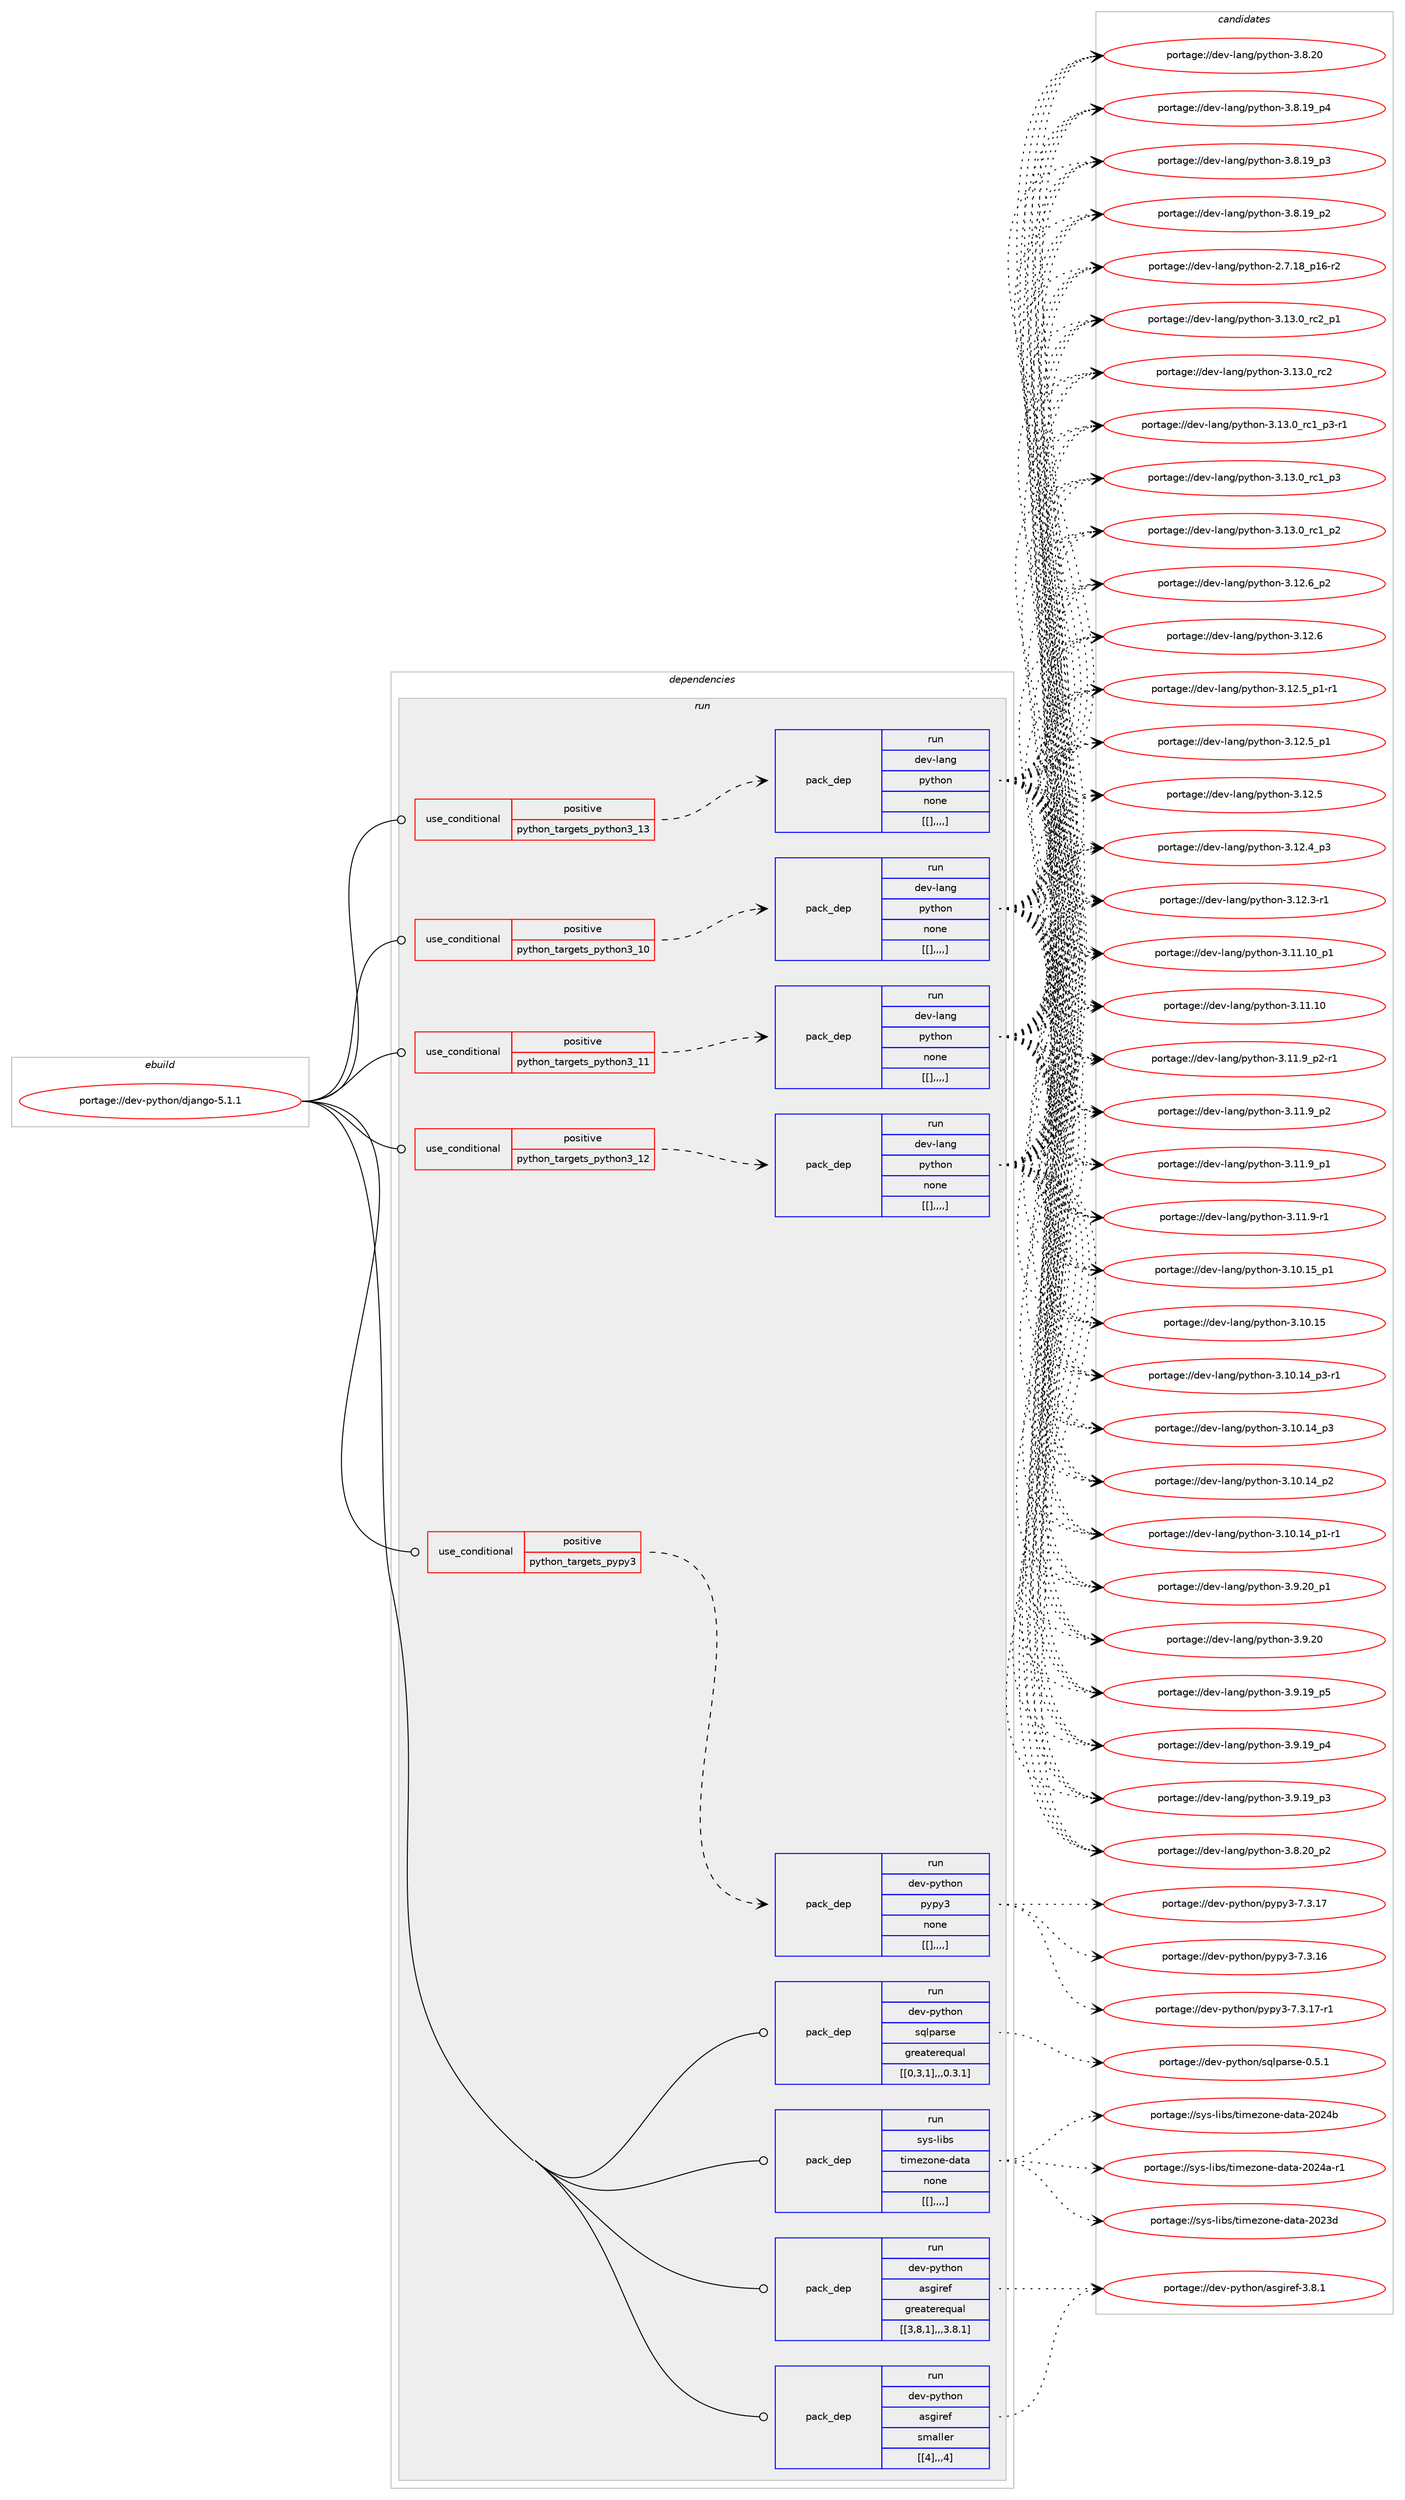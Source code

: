 digraph prolog {

# *************
# Graph options
# *************

newrank=true;
concentrate=true;
compound=true;
graph [rankdir=LR,fontname=Helvetica,fontsize=10,ranksep=1.5];#, ranksep=2.5, nodesep=0.2];
edge  [arrowhead=vee];
node  [fontname=Helvetica,fontsize=10];

# **********
# The ebuild
# **********

subgraph cluster_leftcol {
color=gray;
label=<<i>ebuild</i>>;
id [label="portage://dev-python/django-5.1.1", color=red, width=4, href="../dev-python/django-5.1.1.svg"];
}

# ****************
# The dependencies
# ****************

subgraph cluster_midcol {
color=gray;
label=<<i>dependencies</i>>;
subgraph cluster_compile {
fillcolor="#eeeeee";
style=filled;
label=<<i>compile</i>>;
}
subgraph cluster_compileandrun {
fillcolor="#eeeeee";
style=filled;
label=<<i>compile and run</i>>;
}
subgraph cluster_run {
fillcolor="#eeeeee";
style=filled;
label=<<i>run</i>>;
subgraph cond33441 {
dependency146916 [label=<<TABLE BORDER="0" CELLBORDER="1" CELLSPACING="0" CELLPADDING="4"><TR><TD ROWSPAN="3" CELLPADDING="10">use_conditional</TD></TR><TR><TD>positive</TD></TR><TR><TD>python_targets_pypy3</TD></TR></TABLE>>, shape=none, color=red];
subgraph pack112263 {
dependency146917 [label=<<TABLE BORDER="0" CELLBORDER="1" CELLSPACING="0" CELLPADDING="4" WIDTH="220"><TR><TD ROWSPAN="6" CELLPADDING="30">pack_dep</TD></TR><TR><TD WIDTH="110">run</TD></TR><TR><TD>dev-python</TD></TR><TR><TD>pypy3</TD></TR><TR><TD>none</TD></TR><TR><TD>[[],,,,]</TD></TR></TABLE>>, shape=none, color=blue];
}
dependency146916:e -> dependency146917:w [weight=20,style="dashed",arrowhead="vee"];
}
id:e -> dependency146916:w [weight=20,style="solid",arrowhead="odot"];
subgraph cond33442 {
dependency146918 [label=<<TABLE BORDER="0" CELLBORDER="1" CELLSPACING="0" CELLPADDING="4"><TR><TD ROWSPAN="3" CELLPADDING="10">use_conditional</TD></TR><TR><TD>positive</TD></TR><TR><TD>python_targets_python3_10</TD></TR></TABLE>>, shape=none, color=red];
subgraph pack112264 {
dependency146919 [label=<<TABLE BORDER="0" CELLBORDER="1" CELLSPACING="0" CELLPADDING="4" WIDTH="220"><TR><TD ROWSPAN="6" CELLPADDING="30">pack_dep</TD></TR><TR><TD WIDTH="110">run</TD></TR><TR><TD>dev-lang</TD></TR><TR><TD>python</TD></TR><TR><TD>none</TD></TR><TR><TD>[[],,,,]</TD></TR></TABLE>>, shape=none, color=blue];
}
dependency146918:e -> dependency146919:w [weight=20,style="dashed",arrowhead="vee"];
}
id:e -> dependency146918:w [weight=20,style="solid",arrowhead="odot"];
subgraph cond33443 {
dependency146920 [label=<<TABLE BORDER="0" CELLBORDER="1" CELLSPACING="0" CELLPADDING="4"><TR><TD ROWSPAN="3" CELLPADDING="10">use_conditional</TD></TR><TR><TD>positive</TD></TR><TR><TD>python_targets_python3_11</TD></TR></TABLE>>, shape=none, color=red];
subgraph pack112265 {
dependency146921 [label=<<TABLE BORDER="0" CELLBORDER="1" CELLSPACING="0" CELLPADDING="4" WIDTH="220"><TR><TD ROWSPAN="6" CELLPADDING="30">pack_dep</TD></TR><TR><TD WIDTH="110">run</TD></TR><TR><TD>dev-lang</TD></TR><TR><TD>python</TD></TR><TR><TD>none</TD></TR><TR><TD>[[],,,,]</TD></TR></TABLE>>, shape=none, color=blue];
}
dependency146920:e -> dependency146921:w [weight=20,style="dashed",arrowhead="vee"];
}
id:e -> dependency146920:w [weight=20,style="solid",arrowhead="odot"];
subgraph cond33444 {
dependency146922 [label=<<TABLE BORDER="0" CELLBORDER="1" CELLSPACING="0" CELLPADDING="4"><TR><TD ROWSPAN="3" CELLPADDING="10">use_conditional</TD></TR><TR><TD>positive</TD></TR><TR><TD>python_targets_python3_12</TD></TR></TABLE>>, shape=none, color=red];
subgraph pack112266 {
dependency146923 [label=<<TABLE BORDER="0" CELLBORDER="1" CELLSPACING="0" CELLPADDING="4" WIDTH="220"><TR><TD ROWSPAN="6" CELLPADDING="30">pack_dep</TD></TR><TR><TD WIDTH="110">run</TD></TR><TR><TD>dev-lang</TD></TR><TR><TD>python</TD></TR><TR><TD>none</TD></TR><TR><TD>[[],,,,]</TD></TR></TABLE>>, shape=none, color=blue];
}
dependency146922:e -> dependency146923:w [weight=20,style="dashed",arrowhead="vee"];
}
id:e -> dependency146922:w [weight=20,style="solid",arrowhead="odot"];
subgraph cond33445 {
dependency146924 [label=<<TABLE BORDER="0" CELLBORDER="1" CELLSPACING="0" CELLPADDING="4"><TR><TD ROWSPAN="3" CELLPADDING="10">use_conditional</TD></TR><TR><TD>positive</TD></TR><TR><TD>python_targets_python3_13</TD></TR></TABLE>>, shape=none, color=red];
subgraph pack112267 {
dependency146925 [label=<<TABLE BORDER="0" CELLBORDER="1" CELLSPACING="0" CELLPADDING="4" WIDTH="220"><TR><TD ROWSPAN="6" CELLPADDING="30">pack_dep</TD></TR><TR><TD WIDTH="110">run</TD></TR><TR><TD>dev-lang</TD></TR><TR><TD>python</TD></TR><TR><TD>none</TD></TR><TR><TD>[[],,,,]</TD></TR></TABLE>>, shape=none, color=blue];
}
dependency146924:e -> dependency146925:w [weight=20,style="dashed",arrowhead="vee"];
}
id:e -> dependency146924:w [weight=20,style="solid",arrowhead="odot"];
subgraph pack112268 {
dependency146926 [label=<<TABLE BORDER="0" CELLBORDER="1" CELLSPACING="0" CELLPADDING="4" WIDTH="220"><TR><TD ROWSPAN="6" CELLPADDING="30">pack_dep</TD></TR><TR><TD WIDTH="110">run</TD></TR><TR><TD>dev-python</TD></TR><TR><TD>asgiref</TD></TR><TR><TD>greaterequal</TD></TR><TR><TD>[[3,8,1],,,3.8.1]</TD></TR></TABLE>>, shape=none, color=blue];
}
id:e -> dependency146926:w [weight=20,style="solid",arrowhead="odot"];
subgraph pack112269 {
dependency146927 [label=<<TABLE BORDER="0" CELLBORDER="1" CELLSPACING="0" CELLPADDING="4" WIDTH="220"><TR><TD ROWSPAN="6" CELLPADDING="30">pack_dep</TD></TR><TR><TD WIDTH="110">run</TD></TR><TR><TD>dev-python</TD></TR><TR><TD>asgiref</TD></TR><TR><TD>smaller</TD></TR><TR><TD>[[4],,,4]</TD></TR></TABLE>>, shape=none, color=blue];
}
id:e -> dependency146927:w [weight=20,style="solid",arrowhead="odot"];
subgraph pack112270 {
dependency146928 [label=<<TABLE BORDER="0" CELLBORDER="1" CELLSPACING="0" CELLPADDING="4" WIDTH="220"><TR><TD ROWSPAN="6" CELLPADDING="30">pack_dep</TD></TR><TR><TD WIDTH="110">run</TD></TR><TR><TD>dev-python</TD></TR><TR><TD>sqlparse</TD></TR><TR><TD>greaterequal</TD></TR><TR><TD>[[0,3,1],,,0.3.1]</TD></TR></TABLE>>, shape=none, color=blue];
}
id:e -> dependency146928:w [weight=20,style="solid",arrowhead="odot"];
subgraph pack112271 {
dependency146929 [label=<<TABLE BORDER="0" CELLBORDER="1" CELLSPACING="0" CELLPADDING="4" WIDTH="220"><TR><TD ROWSPAN="6" CELLPADDING="30">pack_dep</TD></TR><TR><TD WIDTH="110">run</TD></TR><TR><TD>sys-libs</TD></TR><TR><TD>timezone-data</TD></TR><TR><TD>none</TD></TR><TR><TD>[[],,,,]</TD></TR></TABLE>>, shape=none, color=blue];
}
id:e -> dependency146929:w [weight=20,style="solid",arrowhead="odot"];
}
}

# **************
# The candidates
# **************

subgraph cluster_choices {
rank=same;
color=gray;
label=<<i>candidates</i>>;

subgraph choice112263 {
color=black;
nodesep=1;
choice100101118451121211161041111104711212111212151455546514649554511449 [label="portage://dev-python/pypy3-7.3.17-r1", color=red, width=4,href="../dev-python/pypy3-7.3.17-r1.svg"];
choice10010111845112121116104111110471121211121215145554651464955 [label="portage://dev-python/pypy3-7.3.17", color=red, width=4,href="../dev-python/pypy3-7.3.17.svg"];
choice10010111845112121116104111110471121211121215145554651464954 [label="portage://dev-python/pypy3-7.3.16", color=red, width=4,href="../dev-python/pypy3-7.3.16.svg"];
dependency146917:e -> choice100101118451121211161041111104711212111212151455546514649554511449:w [style=dotted,weight="100"];
dependency146917:e -> choice10010111845112121116104111110471121211121215145554651464955:w [style=dotted,weight="100"];
dependency146917:e -> choice10010111845112121116104111110471121211121215145554651464954:w [style=dotted,weight="100"];
}
subgraph choice112264 {
color=black;
nodesep=1;
choice100101118451089711010347112121116104111110455146495146489511499509511249 [label="portage://dev-lang/python-3.13.0_rc2_p1", color=red, width=4,href="../dev-lang/python-3.13.0_rc2_p1.svg"];
choice10010111845108971101034711212111610411111045514649514648951149950 [label="portage://dev-lang/python-3.13.0_rc2", color=red, width=4,href="../dev-lang/python-3.13.0_rc2.svg"];
choice1001011184510897110103471121211161041111104551464951464895114994995112514511449 [label="portage://dev-lang/python-3.13.0_rc1_p3-r1", color=red, width=4,href="../dev-lang/python-3.13.0_rc1_p3-r1.svg"];
choice100101118451089711010347112121116104111110455146495146489511499499511251 [label="portage://dev-lang/python-3.13.0_rc1_p3", color=red, width=4,href="../dev-lang/python-3.13.0_rc1_p3.svg"];
choice100101118451089711010347112121116104111110455146495146489511499499511250 [label="portage://dev-lang/python-3.13.0_rc1_p2", color=red, width=4,href="../dev-lang/python-3.13.0_rc1_p2.svg"];
choice100101118451089711010347112121116104111110455146495046549511250 [label="portage://dev-lang/python-3.12.6_p2", color=red, width=4,href="../dev-lang/python-3.12.6_p2.svg"];
choice10010111845108971101034711212111610411111045514649504654 [label="portage://dev-lang/python-3.12.6", color=red, width=4,href="../dev-lang/python-3.12.6.svg"];
choice1001011184510897110103471121211161041111104551464950465395112494511449 [label="portage://dev-lang/python-3.12.5_p1-r1", color=red, width=4,href="../dev-lang/python-3.12.5_p1-r1.svg"];
choice100101118451089711010347112121116104111110455146495046539511249 [label="portage://dev-lang/python-3.12.5_p1", color=red, width=4,href="../dev-lang/python-3.12.5_p1.svg"];
choice10010111845108971101034711212111610411111045514649504653 [label="portage://dev-lang/python-3.12.5", color=red, width=4,href="../dev-lang/python-3.12.5.svg"];
choice100101118451089711010347112121116104111110455146495046529511251 [label="portage://dev-lang/python-3.12.4_p3", color=red, width=4,href="../dev-lang/python-3.12.4_p3.svg"];
choice100101118451089711010347112121116104111110455146495046514511449 [label="portage://dev-lang/python-3.12.3-r1", color=red, width=4,href="../dev-lang/python-3.12.3-r1.svg"];
choice10010111845108971101034711212111610411111045514649494649489511249 [label="portage://dev-lang/python-3.11.10_p1", color=red, width=4,href="../dev-lang/python-3.11.10_p1.svg"];
choice1001011184510897110103471121211161041111104551464949464948 [label="portage://dev-lang/python-3.11.10", color=red, width=4,href="../dev-lang/python-3.11.10.svg"];
choice1001011184510897110103471121211161041111104551464949465795112504511449 [label="portage://dev-lang/python-3.11.9_p2-r1", color=red, width=4,href="../dev-lang/python-3.11.9_p2-r1.svg"];
choice100101118451089711010347112121116104111110455146494946579511250 [label="portage://dev-lang/python-3.11.9_p2", color=red, width=4,href="../dev-lang/python-3.11.9_p2.svg"];
choice100101118451089711010347112121116104111110455146494946579511249 [label="portage://dev-lang/python-3.11.9_p1", color=red, width=4,href="../dev-lang/python-3.11.9_p1.svg"];
choice100101118451089711010347112121116104111110455146494946574511449 [label="portage://dev-lang/python-3.11.9-r1", color=red, width=4,href="../dev-lang/python-3.11.9-r1.svg"];
choice10010111845108971101034711212111610411111045514649484649539511249 [label="portage://dev-lang/python-3.10.15_p1", color=red, width=4,href="../dev-lang/python-3.10.15_p1.svg"];
choice1001011184510897110103471121211161041111104551464948464953 [label="portage://dev-lang/python-3.10.15", color=red, width=4,href="../dev-lang/python-3.10.15.svg"];
choice100101118451089711010347112121116104111110455146494846495295112514511449 [label="portage://dev-lang/python-3.10.14_p3-r1", color=red, width=4,href="../dev-lang/python-3.10.14_p3-r1.svg"];
choice10010111845108971101034711212111610411111045514649484649529511251 [label="portage://dev-lang/python-3.10.14_p3", color=red, width=4,href="../dev-lang/python-3.10.14_p3.svg"];
choice10010111845108971101034711212111610411111045514649484649529511250 [label="portage://dev-lang/python-3.10.14_p2", color=red, width=4,href="../dev-lang/python-3.10.14_p2.svg"];
choice100101118451089711010347112121116104111110455146494846495295112494511449 [label="portage://dev-lang/python-3.10.14_p1-r1", color=red, width=4,href="../dev-lang/python-3.10.14_p1-r1.svg"];
choice100101118451089711010347112121116104111110455146574650489511249 [label="portage://dev-lang/python-3.9.20_p1", color=red, width=4,href="../dev-lang/python-3.9.20_p1.svg"];
choice10010111845108971101034711212111610411111045514657465048 [label="portage://dev-lang/python-3.9.20", color=red, width=4,href="../dev-lang/python-3.9.20.svg"];
choice100101118451089711010347112121116104111110455146574649579511253 [label="portage://dev-lang/python-3.9.19_p5", color=red, width=4,href="../dev-lang/python-3.9.19_p5.svg"];
choice100101118451089711010347112121116104111110455146574649579511252 [label="portage://dev-lang/python-3.9.19_p4", color=red, width=4,href="../dev-lang/python-3.9.19_p4.svg"];
choice100101118451089711010347112121116104111110455146574649579511251 [label="portage://dev-lang/python-3.9.19_p3", color=red, width=4,href="../dev-lang/python-3.9.19_p3.svg"];
choice100101118451089711010347112121116104111110455146564650489511250 [label="portage://dev-lang/python-3.8.20_p2", color=red, width=4,href="../dev-lang/python-3.8.20_p2.svg"];
choice10010111845108971101034711212111610411111045514656465048 [label="portage://dev-lang/python-3.8.20", color=red, width=4,href="../dev-lang/python-3.8.20.svg"];
choice100101118451089711010347112121116104111110455146564649579511252 [label="portage://dev-lang/python-3.8.19_p4", color=red, width=4,href="../dev-lang/python-3.8.19_p4.svg"];
choice100101118451089711010347112121116104111110455146564649579511251 [label="portage://dev-lang/python-3.8.19_p3", color=red, width=4,href="../dev-lang/python-3.8.19_p3.svg"];
choice100101118451089711010347112121116104111110455146564649579511250 [label="portage://dev-lang/python-3.8.19_p2", color=red, width=4,href="../dev-lang/python-3.8.19_p2.svg"];
choice100101118451089711010347112121116104111110455046554649569511249544511450 [label="portage://dev-lang/python-2.7.18_p16-r2", color=red, width=4,href="../dev-lang/python-2.7.18_p16-r2.svg"];
dependency146919:e -> choice100101118451089711010347112121116104111110455146495146489511499509511249:w [style=dotted,weight="100"];
dependency146919:e -> choice10010111845108971101034711212111610411111045514649514648951149950:w [style=dotted,weight="100"];
dependency146919:e -> choice1001011184510897110103471121211161041111104551464951464895114994995112514511449:w [style=dotted,weight="100"];
dependency146919:e -> choice100101118451089711010347112121116104111110455146495146489511499499511251:w [style=dotted,weight="100"];
dependency146919:e -> choice100101118451089711010347112121116104111110455146495146489511499499511250:w [style=dotted,weight="100"];
dependency146919:e -> choice100101118451089711010347112121116104111110455146495046549511250:w [style=dotted,weight="100"];
dependency146919:e -> choice10010111845108971101034711212111610411111045514649504654:w [style=dotted,weight="100"];
dependency146919:e -> choice1001011184510897110103471121211161041111104551464950465395112494511449:w [style=dotted,weight="100"];
dependency146919:e -> choice100101118451089711010347112121116104111110455146495046539511249:w [style=dotted,weight="100"];
dependency146919:e -> choice10010111845108971101034711212111610411111045514649504653:w [style=dotted,weight="100"];
dependency146919:e -> choice100101118451089711010347112121116104111110455146495046529511251:w [style=dotted,weight="100"];
dependency146919:e -> choice100101118451089711010347112121116104111110455146495046514511449:w [style=dotted,weight="100"];
dependency146919:e -> choice10010111845108971101034711212111610411111045514649494649489511249:w [style=dotted,weight="100"];
dependency146919:e -> choice1001011184510897110103471121211161041111104551464949464948:w [style=dotted,weight="100"];
dependency146919:e -> choice1001011184510897110103471121211161041111104551464949465795112504511449:w [style=dotted,weight="100"];
dependency146919:e -> choice100101118451089711010347112121116104111110455146494946579511250:w [style=dotted,weight="100"];
dependency146919:e -> choice100101118451089711010347112121116104111110455146494946579511249:w [style=dotted,weight="100"];
dependency146919:e -> choice100101118451089711010347112121116104111110455146494946574511449:w [style=dotted,weight="100"];
dependency146919:e -> choice10010111845108971101034711212111610411111045514649484649539511249:w [style=dotted,weight="100"];
dependency146919:e -> choice1001011184510897110103471121211161041111104551464948464953:w [style=dotted,weight="100"];
dependency146919:e -> choice100101118451089711010347112121116104111110455146494846495295112514511449:w [style=dotted,weight="100"];
dependency146919:e -> choice10010111845108971101034711212111610411111045514649484649529511251:w [style=dotted,weight="100"];
dependency146919:e -> choice10010111845108971101034711212111610411111045514649484649529511250:w [style=dotted,weight="100"];
dependency146919:e -> choice100101118451089711010347112121116104111110455146494846495295112494511449:w [style=dotted,weight="100"];
dependency146919:e -> choice100101118451089711010347112121116104111110455146574650489511249:w [style=dotted,weight="100"];
dependency146919:e -> choice10010111845108971101034711212111610411111045514657465048:w [style=dotted,weight="100"];
dependency146919:e -> choice100101118451089711010347112121116104111110455146574649579511253:w [style=dotted,weight="100"];
dependency146919:e -> choice100101118451089711010347112121116104111110455146574649579511252:w [style=dotted,weight="100"];
dependency146919:e -> choice100101118451089711010347112121116104111110455146574649579511251:w [style=dotted,weight="100"];
dependency146919:e -> choice100101118451089711010347112121116104111110455146564650489511250:w [style=dotted,weight="100"];
dependency146919:e -> choice10010111845108971101034711212111610411111045514656465048:w [style=dotted,weight="100"];
dependency146919:e -> choice100101118451089711010347112121116104111110455146564649579511252:w [style=dotted,weight="100"];
dependency146919:e -> choice100101118451089711010347112121116104111110455146564649579511251:w [style=dotted,weight="100"];
dependency146919:e -> choice100101118451089711010347112121116104111110455146564649579511250:w [style=dotted,weight="100"];
dependency146919:e -> choice100101118451089711010347112121116104111110455046554649569511249544511450:w [style=dotted,weight="100"];
}
subgraph choice112265 {
color=black;
nodesep=1;
choice100101118451089711010347112121116104111110455146495146489511499509511249 [label="portage://dev-lang/python-3.13.0_rc2_p1", color=red, width=4,href="../dev-lang/python-3.13.0_rc2_p1.svg"];
choice10010111845108971101034711212111610411111045514649514648951149950 [label="portage://dev-lang/python-3.13.0_rc2", color=red, width=4,href="../dev-lang/python-3.13.0_rc2.svg"];
choice1001011184510897110103471121211161041111104551464951464895114994995112514511449 [label="portage://dev-lang/python-3.13.0_rc1_p3-r1", color=red, width=4,href="../dev-lang/python-3.13.0_rc1_p3-r1.svg"];
choice100101118451089711010347112121116104111110455146495146489511499499511251 [label="portage://dev-lang/python-3.13.0_rc1_p3", color=red, width=4,href="../dev-lang/python-3.13.0_rc1_p3.svg"];
choice100101118451089711010347112121116104111110455146495146489511499499511250 [label="portage://dev-lang/python-3.13.0_rc1_p2", color=red, width=4,href="../dev-lang/python-3.13.0_rc1_p2.svg"];
choice100101118451089711010347112121116104111110455146495046549511250 [label="portage://dev-lang/python-3.12.6_p2", color=red, width=4,href="../dev-lang/python-3.12.6_p2.svg"];
choice10010111845108971101034711212111610411111045514649504654 [label="portage://dev-lang/python-3.12.6", color=red, width=4,href="../dev-lang/python-3.12.6.svg"];
choice1001011184510897110103471121211161041111104551464950465395112494511449 [label="portage://dev-lang/python-3.12.5_p1-r1", color=red, width=4,href="../dev-lang/python-3.12.5_p1-r1.svg"];
choice100101118451089711010347112121116104111110455146495046539511249 [label="portage://dev-lang/python-3.12.5_p1", color=red, width=4,href="../dev-lang/python-3.12.5_p1.svg"];
choice10010111845108971101034711212111610411111045514649504653 [label="portage://dev-lang/python-3.12.5", color=red, width=4,href="../dev-lang/python-3.12.5.svg"];
choice100101118451089711010347112121116104111110455146495046529511251 [label="portage://dev-lang/python-3.12.4_p3", color=red, width=4,href="../dev-lang/python-3.12.4_p3.svg"];
choice100101118451089711010347112121116104111110455146495046514511449 [label="portage://dev-lang/python-3.12.3-r1", color=red, width=4,href="../dev-lang/python-3.12.3-r1.svg"];
choice10010111845108971101034711212111610411111045514649494649489511249 [label="portage://dev-lang/python-3.11.10_p1", color=red, width=4,href="../dev-lang/python-3.11.10_p1.svg"];
choice1001011184510897110103471121211161041111104551464949464948 [label="portage://dev-lang/python-3.11.10", color=red, width=4,href="../dev-lang/python-3.11.10.svg"];
choice1001011184510897110103471121211161041111104551464949465795112504511449 [label="portage://dev-lang/python-3.11.9_p2-r1", color=red, width=4,href="../dev-lang/python-3.11.9_p2-r1.svg"];
choice100101118451089711010347112121116104111110455146494946579511250 [label="portage://dev-lang/python-3.11.9_p2", color=red, width=4,href="../dev-lang/python-3.11.9_p2.svg"];
choice100101118451089711010347112121116104111110455146494946579511249 [label="portage://dev-lang/python-3.11.9_p1", color=red, width=4,href="../dev-lang/python-3.11.9_p1.svg"];
choice100101118451089711010347112121116104111110455146494946574511449 [label="portage://dev-lang/python-3.11.9-r1", color=red, width=4,href="../dev-lang/python-3.11.9-r1.svg"];
choice10010111845108971101034711212111610411111045514649484649539511249 [label="portage://dev-lang/python-3.10.15_p1", color=red, width=4,href="../dev-lang/python-3.10.15_p1.svg"];
choice1001011184510897110103471121211161041111104551464948464953 [label="portage://dev-lang/python-3.10.15", color=red, width=4,href="../dev-lang/python-3.10.15.svg"];
choice100101118451089711010347112121116104111110455146494846495295112514511449 [label="portage://dev-lang/python-3.10.14_p3-r1", color=red, width=4,href="../dev-lang/python-3.10.14_p3-r1.svg"];
choice10010111845108971101034711212111610411111045514649484649529511251 [label="portage://dev-lang/python-3.10.14_p3", color=red, width=4,href="../dev-lang/python-3.10.14_p3.svg"];
choice10010111845108971101034711212111610411111045514649484649529511250 [label="portage://dev-lang/python-3.10.14_p2", color=red, width=4,href="../dev-lang/python-3.10.14_p2.svg"];
choice100101118451089711010347112121116104111110455146494846495295112494511449 [label="portage://dev-lang/python-3.10.14_p1-r1", color=red, width=4,href="../dev-lang/python-3.10.14_p1-r1.svg"];
choice100101118451089711010347112121116104111110455146574650489511249 [label="portage://dev-lang/python-3.9.20_p1", color=red, width=4,href="../dev-lang/python-3.9.20_p1.svg"];
choice10010111845108971101034711212111610411111045514657465048 [label="portage://dev-lang/python-3.9.20", color=red, width=4,href="../dev-lang/python-3.9.20.svg"];
choice100101118451089711010347112121116104111110455146574649579511253 [label="portage://dev-lang/python-3.9.19_p5", color=red, width=4,href="../dev-lang/python-3.9.19_p5.svg"];
choice100101118451089711010347112121116104111110455146574649579511252 [label="portage://dev-lang/python-3.9.19_p4", color=red, width=4,href="../dev-lang/python-3.9.19_p4.svg"];
choice100101118451089711010347112121116104111110455146574649579511251 [label="portage://dev-lang/python-3.9.19_p3", color=red, width=4,href="../dev-lang/python-3.9.19_p3.svg"];
choice100101118451089711010347112121116104111110455146564650489511250 [label="portage://dev-lang/python-3.8.20_p2", color=red, width=4,href="../dev-lang/python-3.8.20_p2.svg"];
choice10010111845108971101034711212111610411111045514656465048 [label="portage://dev-lang/python-3.8.20", color=red, width=4,href="../dev-lang/python-3.8.20.svg"];
choice100101118451089711010347112121116104111110455146564649579511252 [label="portage://dev-lang/python-3.8.19_p4", color=red, width=4,href="../dev-lang/python-3.8.19_p4.svg"];
choice100101118451089711010347112121116104111110455146564649579511251 [label="portage://dev-lang/python-3.8.19_p3", color=red, width=4,href="../dev-lang/python-3.8.19_p3.svg"];
choice100101118451089711010347112121116104111110455146564649579511250 [label="portage://dev-lang/python-3.8.19_p2", color=red, width=4,href="../dev-lang/python-3.8.19_p2.svg"];
choice100101118451089711010347112121116104111110455046554649569511249544511450 [label="portage://dev-lang/python-2.7.18_p16-r2", color=red, width=4,href="../dev-lang/python-2.7.18_p16-r2.svg"];
dependency146921:e -> choice100101118451089711010347112121116104111110455146495146489511499509511249:w [style=dotted,weight="100"];
dependency146921:e -> choice10010111845108971101034711212111610411111045514649514648951149950:w [style=dotted,weight="100"];
dependency146921:e -> choice1001011184510897110103471121211161041111104551464951464895114994995112514511449:w [style=dotted,weight="100"];
dependency146921:e -> choice100101118451089711010347112121116104111110455146495146489511499499511251:w [style=dotted,weight="100"];
dependency146921:e -> choice100101118451089711010347112121116104111110455146495146489511499499511250:w [style=dotted,weight="100"];
dependency146921:e -> choice100101118451089711010347112121116104111110455146495046549511250:w [style=dotted,weight="100"];
dependency146921:e -> choice10010111845108971101034711212111610411111045514649504654:w [style=dotted,weight="100"];
dependency146921:e -> choice1001011184510897110103471121211161041111104551464950465395112494511449:w [style=dotted,weight="100"];
dependency146921:e -> choice100101118451089711010347112121116104111110455146495046539511249:w [style=dotted,weight="100"];
dependency146921:e -> choice10010111845108971101034711212111610411111045514649504653:w [style=dotted,weight="100"];
dependency146921:e -> choice100101118451089711010347112121116104111110455146495046529511251:w [style=dotted,weight="100"];
dependency146921:e -> choice100101118451089711010347112121116104111110455146495046514511449:w [style=dotted,weight="100"];
dependency146921:e -> choice10010111845108971101034711212111610411111045514649494649489511249:w [style=dotted,weight="100"];
dependency146921:e -> choice1001011184510897110103471121211161041111104551464949464948:w [style=dotted,weight="100"];
dependency146921:e -> choice1001011184510897110103471121211161041111104551464949465795112504511449:w [style=dotted,weight="100"];
dependency146921:e -> choice100101118451089711010347112121116104111110455146494946579511250:w [style=dotted,weight="100"];
dependency146921:e -> choice100101118451089711010347112121116104111110455146494946579511249:w [style=dotted,weight="100"];
dependency146921:e -> choice100101118451089711010347112121116104111110455146494946574511449:w [style=dotted,weight="100"];
dependency146921:e -> choice10010111845108971101034711212111610411111045514649484649539511249:w [style=dotted,weight="100"];
dependency146921:e -> choice1001011184510897110103471121211161041111104551464948464953:w [style=dotted,weight="100"];
dependency146921:e -> choice100101118451089711010347112121116104111110455146494846495295112514511449:w [style=dotted,weight="100"];
dependency146921:e -> choice10010111845108971101034711212111610411111045514649484649529511251:w [style=dotted,weight="100"];
dependency146921:e -> choice10010111845108971101034711212111610411111045514649484649529511250:w [style=dotted,weight="100"];
dependency146921:e -> choice100101118451089711010347112121116104111110455146494846495295112494511449:w [style=dotted,weight="100"];
dependency146921:e -> choice100101118451089711010347112121116104111110455146574650489511249:w [style=dotted,weight="100"];
dependency146921:e -> choice10010111845108971101034711212111610411111045514657465048:w [style=dotted,weight="100"];
dependency146921:e -> choice100101118451089711010347112121116104111110455146574649579511253:w [style=dotted,weight="100"];
dependency146921:e -> choice100101118451089711010347112121116104111110455146574649579511252:w [style=dotted,weight="100"];
dependency146921:e -> choice100101118451089711010347112121116104111110455146574649579511251:w [style=dotted,weight="100"];
dependency146921:e -> choice100101118451089711010347112121116104111110455146564650489511250:w [style=dotted,weight="100"];
dependency146921:e -> choice10010111845108971101034711212111610411111045514656465048:w [style=dotted,weight="100"];
dependency146921:e -> choice100101118451089711010347112121116104111110455146564649579511252:w [style=dotted,weight="100"];
dependency146921:e -> choice100101118451089711010347112121116104111110455146564649579511251:w [style=dotted,weight="100"];
dependency146921:e -> choice100101118451089711010347112121116104111110455146564649579511250:w [style=dotted,weight="100"];
dependency146921:e -> choice100101118451089711010347112121116104111110455046554649569511249544511450:w [style=dotted,weight="100"];
}
subgraph choice112266 {
color=black;
nodesep=1;
choice100101118451089711010347112121116104111110455146495146489511499509511249 [label="portage://dev-lang/python-3.13.0_rc2_p1", color=red, width=4,href="../dev-lang/python-3.13.0_rc2_p1.svg"];
choice10010111845108971101034711212111610411111045514649514648951149950 [label="portage://dev-lang/python-3.13.0_rc2", color=red, width=4,href="../dev-lang/python-3.13.0_rc2.svg"];
choice1001011184510897110103471121211161041111104551464951464895114994995112514511449 [label="portage://dev-lang/python-3.13.0_rc1_p3-r1", color=red, width=4,href="../dev-lang/python-3.13.0_rc1_p3-r1.svg"];
choice100101118451089711010347112121116104111110455146495146489511499499511251 [label="portage://dev-lang/python-3.13.0_rc1_p3", color=red, width=4,href="../dev-lang/python-3.13.0_rc1_p3.svg"];
choice100101118451089711010347112121116104111110455146495146489511499499511250 [label="portage://dev-lang/python-3.13.0_rc1_p2", color=red, width=4,href="../dev-lang/python-3.13.0_rc1_p2.svg"];
choice100101118451089711010347112121116104111110455146495046549511250 [label="portage://dev-lang/python-3.12.6_p2", color=red, width=4,href="../dev-lang/python-3.12.6_p2.svg"];
choice10010111845108971101034711212111610411111045514649504654 [label="portage://dev-lang/python-3.12.6", color=red, width=4,href="../dev-lang/python-3.12.6.svg"];
choice1001011184510897110103471121211161041111104551464950465395112494511449 [label="portage://dev-lang/python-3.12.5_p1-r1", color=red, width=4,href="../dev-lang/python-3.12.5_p1-r1.svg"];
choice100101118451089711010347112121116104111110455146495046539511249 [label="portage://dev-lang/python-3.12.5_p1", color=red, width=4,href="../dev-lang/python-3.12.5_p1.svg"];
choice10010111845108971101034711212111610411111045514649504653 [label="portage://dev-lang/python-3.12.5", color=red, width=4,href="../dev-lang/python-3.12.5.svg"];
choice100101118451089711010347112121116104111110455146495046529511251 [label="portage://dev-lang/python-3.12.4_p3", color=red, width=4,href="../dev-lang/python-3.12.4_p3.svg"];
choice100101118451089711010347112121116104111110455146495046514511449 [label="portage://dev-lang/python-3.12.3-r1", color=red, width=4,href="../dev-lang/python-3.12.3-r1.svg"];
choice10010111845108971101034711212111610411111045514649494649489511249 [label="portage://dev-lang/python-3.11.10_p1", color=red, width=4,href="../dev-lang/python-3.11.10_p1.svg"];
choice1001011184510897110103471121211161041111104551464949464948 [label="portage://dev-lang/python-3.11.10", color=red, width=4,href="../dev-lang/python-3.11.10.svg"];
choice1001011184510897110103471121211161041111104551464949465795112504511449 [label="portage://dev-lang/python-3.11.9_p2-r1", color=red, width=4,href="../dev-lang/python-3.11.9_p2-r1.svg"];
choice100101118451089711010347112121116104111110455146494946579511250 [label="portage://dev-lang/python-3.11.9_p2", color=red, width=4,href="../dev-lang/python-3.11.9_p2.svg"];
choice100101118451089711010347112121116104111110455146494946579511249 [label="portage://dev-lang/python-3.11.9_p1", color=red, width=4,href="../dev-lang/python-3.11.9_p1.svg"];
choice100101118451089711010347112121116104111110455146494946574511449 [label="portage://dev-lang/python-3.11.9-r1", color=red, width=4,href="../dev-lang/python-3.11.9-r1.svg"];
choice10010111845108971101034711212111610411111045514649484649539511249 [label="portage://dev-lang/python-3.10.15_p1", color=red, width=4,href="../dev-lang/python-3.10.15_p1.svg"];
choice1001011184510897110103471121211161041111104551464948464953 [label="portage://dev-lang/python-3.10.15", color=red, width=4,href="../dev-lang/python-3.10.15.svg"];
choice100101118451089711010347112121116104111110455146494846495295112514511449 [label="portage://dev-lang/python-3.10.14_p3-r1", color=red, width=4,href="../dev-lang/python-3.10.14_p3-r1.svg"];
choice10010111845108971101034711212111610411111045514649484649529511251 [label="portage://dev-lang/python-3.10.14_p3", color=red, width=4,href="../dev-lang/python-3.10.14_p3.svg"];
choice10010111845108971101034711212111610411111045514649484649529511250 [label="portage://dev-lang/python-3.10.14_p2", color=red, width=4,href="../dev-lang/python-3.10.14_p2.svg"];
choice100101118451089711010347112121116104111110455146494846495295112494511449 [label="portage://dev-lang/python-3.10.14_p1-r1", color=red, width=4,href="../dev-lang/python-3.10.14_p1-r1.svg"];
choice100101118451089711010347112121116104111110455146574650489511249 [label="portage://dev-lang/python-3.9.20_p1", color=red, width=4,href="../dev-lang/python-3.9.20_p1.svg"];
choice10010111845108971101034711212111610411111045514657465048 [label="portage://dev-lang/python-3.9.20", color=red, width=4,href="../dev-lang/python-3.9.20.svg"];
choice100101118451089711010347112121116104111110455146574649579511253 [label="portage://dev-lang/python-3.9.19_p5", color=red, width=4,href="../dev-lang/python-3.9.19_p5.svg"];
choice100101118451089711010347112121116104111110455146574649579511252 [label="portage://dev-lang/python-3.9.19_p4", color=red, width=4,href="../dev-lang/python-3.9.19_p4.svg"];
choice100101118451089711010347112121116104111110455146574649579511251 [label="portage://dev-lang/python-3.9.19_p3", color=red, width=4,href="../dev-lang/python-3.9.19_p3.svg"];
choice100101118451089711010347112121116104111110455146564650489511250 [label="portage://dev-lang/python-3.8.20_p2", color=red, width=4,href="../dev-lang/python-3.8.20_p2.svg"];
choice10010111845108971101034711212111610411111045514656465048 [label="portage://dev-lang/python-3.8.20", color=red, width=4,href="../dev-lang/python-3.8.20.svg"];
choice100101118451089711010347112121116104111110455146564649579511252 [label="portage://dev-lang/python-3.8.19_p4", color=red, width=4,href="../dev-lang/python-3.8.19_p4.svg"];
choice100101118451089711010347112121116104111110455146564649579511251 [label="portage://dev-lang/python-3.8.19_p3", color=red, width=4,href="../dev-lang/python-3.8.19_p3.svg"];
choice100101118451089711010347112121116104111110455146564649579511250 [label="portage://dev-lang/python-3.8.19_p2", color=red, width=4,href="../dev-lang/python-3.8.19_p2.svg"];
choice100101118451089711010347112121116104111110455046554649569511249544511450 [label="portage://dev-lang/python-2.7.18_p16-r2", color=red, width=4,href="../dev-lang/python-2.7.18_p16-r2.svg"];
dependency146923:e -> choice100101118451089711010347112121116104111110455146495146489511499509511249:w [style=dotted,weight="100"];
dependency146923:e -> choice10010111845108971101034711212111610411111045514649514648951149950:w [style=dotted,weight="100"];
dependency146923:e -> choice1001011184510897110103471121211161041111104551464951464895114994995112514511449:w [style=dotted,weight="100"];
dependency146923:e -> choice100101118451089711010347112121116104111110455146495146489511499499511251:w [style=dotted,weight="100"];
dependency146923:e -> choice100101118451089711010347112121116104111110455146495146489511499499511250:w [style=dotted,weight="100"];
dependency146923:e -> choice100101118451089711010347112121116104111110455146495046549511250:w [style=dotted,weight="100"];
dependency146923:e -> choice10010111845108971101034711212111610411111045514649504654:w [style=dotted,weight="100"];
dependency146923:e -> choice1001011184510897110103471121211161041111104551464950465395112494511449:w [style=dotted,weight="100"];
dependency146923:e -> choice100101118451089711010347112121116104111110455146495046539511249:w [style=dotted,weight="100"];
dependency146923:e -> choice10010111845108971101034711212111610411111045514649504653:w [style=dotted,weight="100"];
dependency146923:e -> choice100101118451089711010347112121116104111110455146495046529511251:w [style=dotted,weight="100"];
dependency146923:e -> choice100101118451089711010347112121116104111110455146495046514511449:w [style=dotted,weight="100"];
dependency146923:e -> choice10010111845108971101034711212111610411111045514649494649489511249:w [style=dotted,weight="100"];
dependency146923:e -> choice1001011184510897110103471121211161041111104551464949464948:w [style=dotted,weight="100"];
dependency146923:e -> choice1001011184510897110103471121211161041111104551464949465795112504511449:w [style=dotted,weight="100"];
dependency146923:e -> choice100101118451089711010347112121116104111110455146494946579511250:w [style=dotted,weight="100"];
dependency146923:e -> choice100101118451089711010347112121116104111110455146494946579511249:w [style=dotted,weight="100"];
dependency146923:e -> choice100101118451089711010347112121116104111110455146494946574511449:w [style=dotted,weight="100"];
dependency146923:e -> choice10010111845108971101034711212111610411111045514649484649539511249:w [style=dotted,weight="100"];
dependency146923:e -> choice1001011184510897110103471121211161041111104551464948464953:w [style=dotted,weight="100"];
dependency146923:e -> choice100101118451089711010347112121116104111110455146494846495295112514511449:w [style=dotted,weight="100"];
dependency146923:e -> choice10010111845108971101034711212111610411111045514649484649529511251:w [style=dotted,weight="100"];
dependency146923:e -> choice10010111845108971101034711212111610411111045514649484649529511250:w [style=dotted,weight="100"];
dependency146923:e -> choice100101118451089711010347112121116104111110455146494846495295112494511449:w [style=dotted,weight="100"];
dependency146923:e -> choice100101118451089711010347112121116104111110455146574650489511249:w [style=dotted,weight="100"];
dependency146923:e -> choice10010111845108971101034711212111610411111045514657465048:w [style=dotted,weight="100"];
dependency146923:e -> choice100101118451089711010347112121116104111110455146574649579511253:w [style=dotted,weight="100"];
dependency146923:e -> choice100101118451089711010347112121116104111110455146574649579511252:w [style=dotted,weight="100"];
dependency146923:e -> choice100101118451089711010347112121116104111110455146574649579511251:w [style=dotted,weight="100"];
dependency146923:e -> choice100101118451089711010347112121116104111110455146564650489511250:w [style=dotted,weight="100"];
dependency146923:e -> choice10010111845108971101034711212111610411111045514656465048:w [style=dotted,weight="100"];
dependency146923:e -> choice100101118451089711010347112121116104111110455146564649579511252:w [style=dotted,weight="100"];
dependency146923:e -> choice100101118451089711010347112121116104111110455146564649579511251:w [style=dotted,weight="100"];
dependency146923:e -> choice100101118451089711010347112121116104111110455146564649579511250:w [style=dotted,weight="100"];
dependency146923:e -> choice100101118451089711010347112121116104111110455046554649569511249544511450:w [style=dotted,weight="100"];
}
subgraph choice112267 {
color=black;
nodesep=1;
choice100101118451089711010347112121116104111110455146495146489511499509511249 [label="portage://dev-lang/python-3.13.0_rc2_p1", color=red, width=4,href="../dev-lang/python-3.13.0_rc2_p1.svg"];
choice10010111845108971101034711212111610411111045514649514648951149950 [label="portage://dev-lang/python-3.13.0_rc2", color=red, width=4,href="../dev-lang/python-3.13.0_rc2.svg"];
choice1001011184510897110103471121211161041111104551464951464895114994995112514511449 [label="portage://dev-lang/python-3.13.0_rc1_p3-r1", color=red, width=4,href="../dev-lang/python-3.13.0_rc1_p3-r1.svg"];
choice100101118451089711010347112121116104111110455146495146489511499499511251 [label="portage://dev-lang/python-3.13.0_rc1_p3", color=red, width=4,href="../dev-lang/python-3.13.0_rc1_p3.svg"];
choice100101118451089711010347112121116104111110455146495146489511499499511250 [label="portage://dev-lang/python-3.13.0_rc1_p2", color=red, width=4,href="../dev-lang/python-3.13.0_rc1_p2.svg"];
choice100101118451089711010347112121116104111110455146495046549511250 [label="portage://dev-lang/python-3.12.6_p2", color=red, width=4,href="../dev-lang/python-3.12.6_p2.svg"];
choice10010111845108971101034711212111610411111045514649504654 [label="portage://dev-lang/python-3.12.6", color=red, width=4,href="../dev-lang/python-3.12.6.svg"];
choice1001011184510897110103471121211161041111104551464950465395112494511449 [label="portage://dev-lang/python-3.12.5_p1-r1", color=red, width=4,href="../dev-lang/python-3.12.5_p1-r1.svg"];
choice100101118451089711010347112121116104111110455146495046539511249 [label="portage://dev-lang/python-3.12.5_p1", color=red, width=4,href="../dev-lang/python-3.12.5_p1.svg"];
choice10010111845108971101034711212111610411111045514649504653 [label="portage://dev-lang/python-3.12.5", color=red, width=4,href="../dev-lang/python-3.12.5.svg"];
choice100101118451089711010347112121116104111110455146495046529511251 [label="portage://dev-lang/python-3.12.4_p3", color=red, width=4,href="../dev-lang/python-3.12.4_p3.svg"];
choice100101118451089711010347112121116104111110455146495046514511449 [label="portage://dev-lang/python-3.12.3-r1", color=red, width=4,href="../dev-lang/python-3.12.3-r1.svg"];
choice10010111845108971101034711212111610411111045514649494649489511249 [label="portage://dev-lang/python-3.11.10_p1", color=red, width=4,href="../dev-lang/python-3.11.10_p1.svg"];
choice1001011184510897110103471121211161041111104551464949464948 [label="portage://dev-lang/python-3.11.10", color=red, width=4,href="../dev-lang/python-3.11.10.svg"];
choice1001011184510897110103471121211161041111104551464949465795112504511449 [label="portage://dev-lang/python-3.11.9_p2-r1", color=red, width=4,href="../dev-lang/python-3.11.9_p2-r1.svg"];
choice100101118451089711010347112121116104111110455146494946579511250 [label="portage://dev-lang/python-3.11.9_p2", color=red, width=4,href="../dev-lang/python-3.11.9_p2.svg"];
choice100101118451089711010347112121116104111110455146494946579511249 [label="portage://dev-lang/python-3.11.9_p1", color=red, width=4,href="../dev-lang/python-3.11.9_p1.svg"];
choice100101118451089711010347112121116104111110455146494946574511449 [label="portage://dev-lang/python-3.11.9-r1", color=red, width=4,href="../dev-lang/python-3.11.9-r1.svg"];
choice10010111845108971101034711212111610411111045514649484649539511249 [label="portage://dev-lang/python-3.10.15_p1", color=red, width=4,href="../dev-lang/python-3.10.15_p1.svg"];
choice1001011184510897110103471121211161041111104551464948464953 [label="portage://dev-lang/python-3.10.15", color=red, width=4,href="../dev-lang/python-3.10.15.svg"];
choice100101118451089711010347112121116104111110455146494846495295112514511449 [label="portage://dev-lang/python-3.10.14_p3-r1", color=red, width=4,href="../dev-lang/python-3.10.14_p3-r1.svg"];
choice10010111845108971101034711212111610411111045514649484649529511251 [label="portage://dev-lang/python-3.10.14_p3", color=red, width=4,href="../dev-lang/python-3.10.14_p3.svg"];
choice10010111845108971101034711212111610411111045514649484649529511250 [label="portage://dev-lang/python-3.10.14_p2", color=red, width=4,href="../dev-lang/python-3.10.14_p2.svg"];
choice100101118451089711010347112121116104111110455146494846495295112494511449 [label="portage://dev-lang/python-3.10.14_p1-r1", color=red, width=4,href="../dev-lang/python-3.10.14_p1-r1.svg"];
choice100101118451089711010347112121116104111110455146574650489511249 [label="portage://dev-lang/python-3.9.20_p1", color=red, width=4,href="../dev-lang/python-3.9.20_p1.svg"];
choice10010111845108971101034711212111610411111045514657465048 [label="portage://dev-lang/python-3.9.20", color=red, width=4,href="../dev-lang/python-3.9.20.svg"];
choice100101118451089711010347112121116104111110455146574649579511253 [label="portage://dev-lang/python-3.9.19_p5", color=red, width=4,href="../dev-lang/python-3.9.19_p5.svg"];
choice100101118451089711010347112121116104111110455146574649579511252 [label="portage://dev-lang/python-3.9.19_p4", color=red, width=4,href="../dev-lang/python-3.9.19_p4.svg"];
choice100101118451089711010347112121116104111110455146574649579511251 [label="portage://dev-lang/python-3.9.19_p3", color=red, width=4,href="../dev-lang/python-3.9.19_p3.svg"];
choice100101118451089711010347112121116104111110455146564650489511250 [label="portage://dev-lang/python-3.8.20_p2", color=red, width=4,href="../dev-lang/python-3.8.20_p2.svg"];
choice10010111845108971101034711212111610411111045514656465048 [label="portage://dev-lang/python-3.8.20", color=red, width=4,href="../dev-lang/python-3.8.20.svg"];
choice100101118451089711010347112121116104111110455146564649579511252 [label="portage://dev-lang/python-3.8.19_p4", color=red, width=4,href="../dev-lang/python-3.8.19_p4.svg"];
choice100101118451089711010347112121116104111110455146564649579511251 [label="portage://dev-lang/python-3.8.19_p3", color=red, width=4,href="../dev-lang/python-3.8.19_p3.svg"];
choice100101118451089711010347112121116104111110455146564649579511250 [label="portage://dev-lang/python-3.8.19_p2", color=red, width=4,href="../dev-lang/python-3.8.19_p2.svg"];
choice100101118451089711010347112121116104111110455046554649569511249544511450 [label="portage://dev-lang/python-2.7.18_p16-r2", color=red, width=4,href="../dev-lang/python-2.7.18_p16-r2.svg"];
dependency146925:e -> choice100101118451089711010347112121116104111110455146495146489511499509511249:w [style=dotted,weight="100"];
dependency146925:e -> choice10010111845108971101034711212111610411111045514649514648951149950:w [style=dotted,weight="100"];
dependency146925:e -> choice1001011184510897110103471121211161041111104551464951464895114994995112514511449:w [style=dotted,weight="100"];
dependency146925:e -> choice100101118451089711010347112121116104111110455146495146489511499499511251:w [style=dotted,weight="100"];
dependency146925:e -> choice100101118451089711010347112121116104111110455146495146489511499499511250:w [style=dotted,weight="100"];
dependency146925:e -> choice100101118451089711010347112121116104111110455146495046549511250:w [style=dotted,weight="100"];
dependency146925:e -> choice10010111845108971101034711212111610411111045514649504654:w [style=dotted,weight="100"];
dependency146925:e -> choice1001011184510897110103471121211161041111104551464950465395112494511449:w [style=dotted,weight="100"];
dependency146925:e -> choice100101118451089711010347112121116104111110455146495046539511249:w [style=dotted,weight="100"];
dependency146925:e -> choice10010111845108971101034711212111610411111045514649504653:w [style=dotted,weight="100"];
dependency146925:e -> choice100101118451089711010347112121116104111110455146495046529511251:w [style=dotted,weight="100"];
dependency146925:e -> choice100101118451089711010347112121116104111110455146495046514511449:w [style=dotted,weight="100"];
dependency146925:e -> choice10010111845108971101034711212111610411111045514649494649489511249:w [style=dotted,weight="100"];
dependency146925:e -> choice1001011184510897110103471121211161041111104551464949464948:w [style=dotted,weight="100"];
dependency146925:e -> choice1001011184510897110103471121211161041111104551464949465795112504511449:w [style=dotted,weight="100"];
dependency146925:e -> choice100101118451089711010347112121116104111110455146494946579511250:w [style=dotted,weight="100"];
dependency146925:e -> choice100101118451089711010347112121116104111110455146494946579511249:w [style=dotted,weight="100"];
dependency146925:e -> choice100101118451089711010347112121116104111110455146494946574511449:w [style=dotted,weight="100"];
dependency146925:e -> choice10010111845108971101034711212111610411111045514649484649539511249:w [style=dotted,weight="100"];
dependency146925:e -> choice1001011184510897110103471121211161041111104551464948464953:w [style=dotted,weight="100"];
dependency146925:e -> choice100101118451089711010347112121116104111110455146494846495295112514511449:w [style=dotted,weight="100"];
dependency146925:e -> choice10010111845108971101034711212111610411111045514649484649529511251:w [style=dotted,weight="100"];
dependency146925:e -> choice10010111845108971101034711212111610411111045514649484649529511250:w [style=dotted,weight="100"];
dependency146925:e -> choice100101118451089711010347112121116104111110455146494846495295112494511449:w [style=dotted,weight="100"];
dependency146925:e -> choice100101118451089711010347112121116104111110455146574650489511249:w [style=dotted,weight="100"];
dependency146925:e -> choice10010111845108971101034711212111610411111045514657465048:w [style=dotted,weight="100"];
dependency146925:e -> choice100101118451089711010347112121116104111110455146574649579511253:w [style=dotted,weight="100"];
dependency146925:e -> choice100101118451089711010347112121116104111110455146574649579511252:w [style=dotted,weight="100"];
dependency146925:e -> choice100101118451089711010347112121116104111110455146574649579511251:w [style=dotted,weight="100"];
dependency146925:e -> choice100101118451089711010347112121116104111110455146564650489511250:w [style=dotted,weight="100"];
dependency146925:e -> choice10010111845108971101034711212111610411111045514656465048:w [style=dotted,weight="100"];
dependency146925:e -> choice100101118451089711010347112121116104111110455146564649579511252:w [style=dotted,weight="100"];
dependency146925:e -> choice100101118451089711010347112121116104111110455146564649579511251:w [style=dotted,weight="100"];
dependency146925:e -> choice100101118451089711010347112121116104111110455146564649579511250:w [style=dotted,weight="100"];
dependency146925:e -> choice100101118451089711010347112121116104111110455046554649569511249544511450:w [style=dotted,weight="100"];
}
subgraph choice112268 {
color=black;
nodesep=1;
choice100101118451121211161041111104797115103105114101102455146564649 [label="portage://dev-python/asgiref-3.8.1", color=red, width=4,href="../dev-python/asgiref-3.8.1.svg"];
dependency146926:e -> choice100101118451121211161041111104797115103105114101102455146564649:w [style=dotted,weight="100"];
}
subgraph choice112269 {
color=black;
nodesep=1;
choice100101118451121211161041111104797115103105114101102455146564649 [label="portage://dev-python/asgiref-3.8.1", color=red, width=4,href="../dev-python/asgiref-3.8.1.svg"];
dependency146927:e -> choice100101118451121211161041111104797115103105114101102455146564649:w [style=dotted,weight="100"];
}
subgraph choice112270 {
color=black;
nodesep=1;
choice100101118451121211161041111104711511310811297114115101454846534649 [label="portage://dev-python/sqlparse-0.5.1", color=red, width=4,href="../dev-python/sqlparse-0.5.1.svg"];
dependency146928:e -> choice100101118451121211161041111104711511310811297114115101454846534649:w [style=dotted,weight="100"];
}
subgraph choice112271 {
color=black;
nodesep=1;
choice115121115451081059811547116105109101122111110101451009711697455048505298 [label="portage://sys-libs/timezone-data-2024b", color=red, width=4,href="../sys-libs/timezone-data-2024b.svg"];
choice1151211154510810598115471161051091011221111101014510097116974550485052974511449 [label="portage://sys-libs/timezone-data-2024a-r1", color=red, width=4,href="../sys-libs/timezone-data-2024a-r1.svg"];
choice1151211154510810598115471161051091011221111101014510097116974550485051100 [label="portage://sys-libs/timezone-data-2023d", color=red, width=4,href="../sys-libs/timezone-data-2023d.svg"];
dependency146929:e -> choice115121115451081059811547116105109101122111110101451009711697455048505298:w [style=dotted,weight="100"];
dependency146929:e -> choice1151211154510810598115471161051091011221111101014510097116974550485052974511449:w [style=dotted,weight="100"];
dependency146929:e -> choice1151211154510810598115471161051091011221111101014510097116974550485051100:w [style=dotted,weight="100"];
}
}

}

